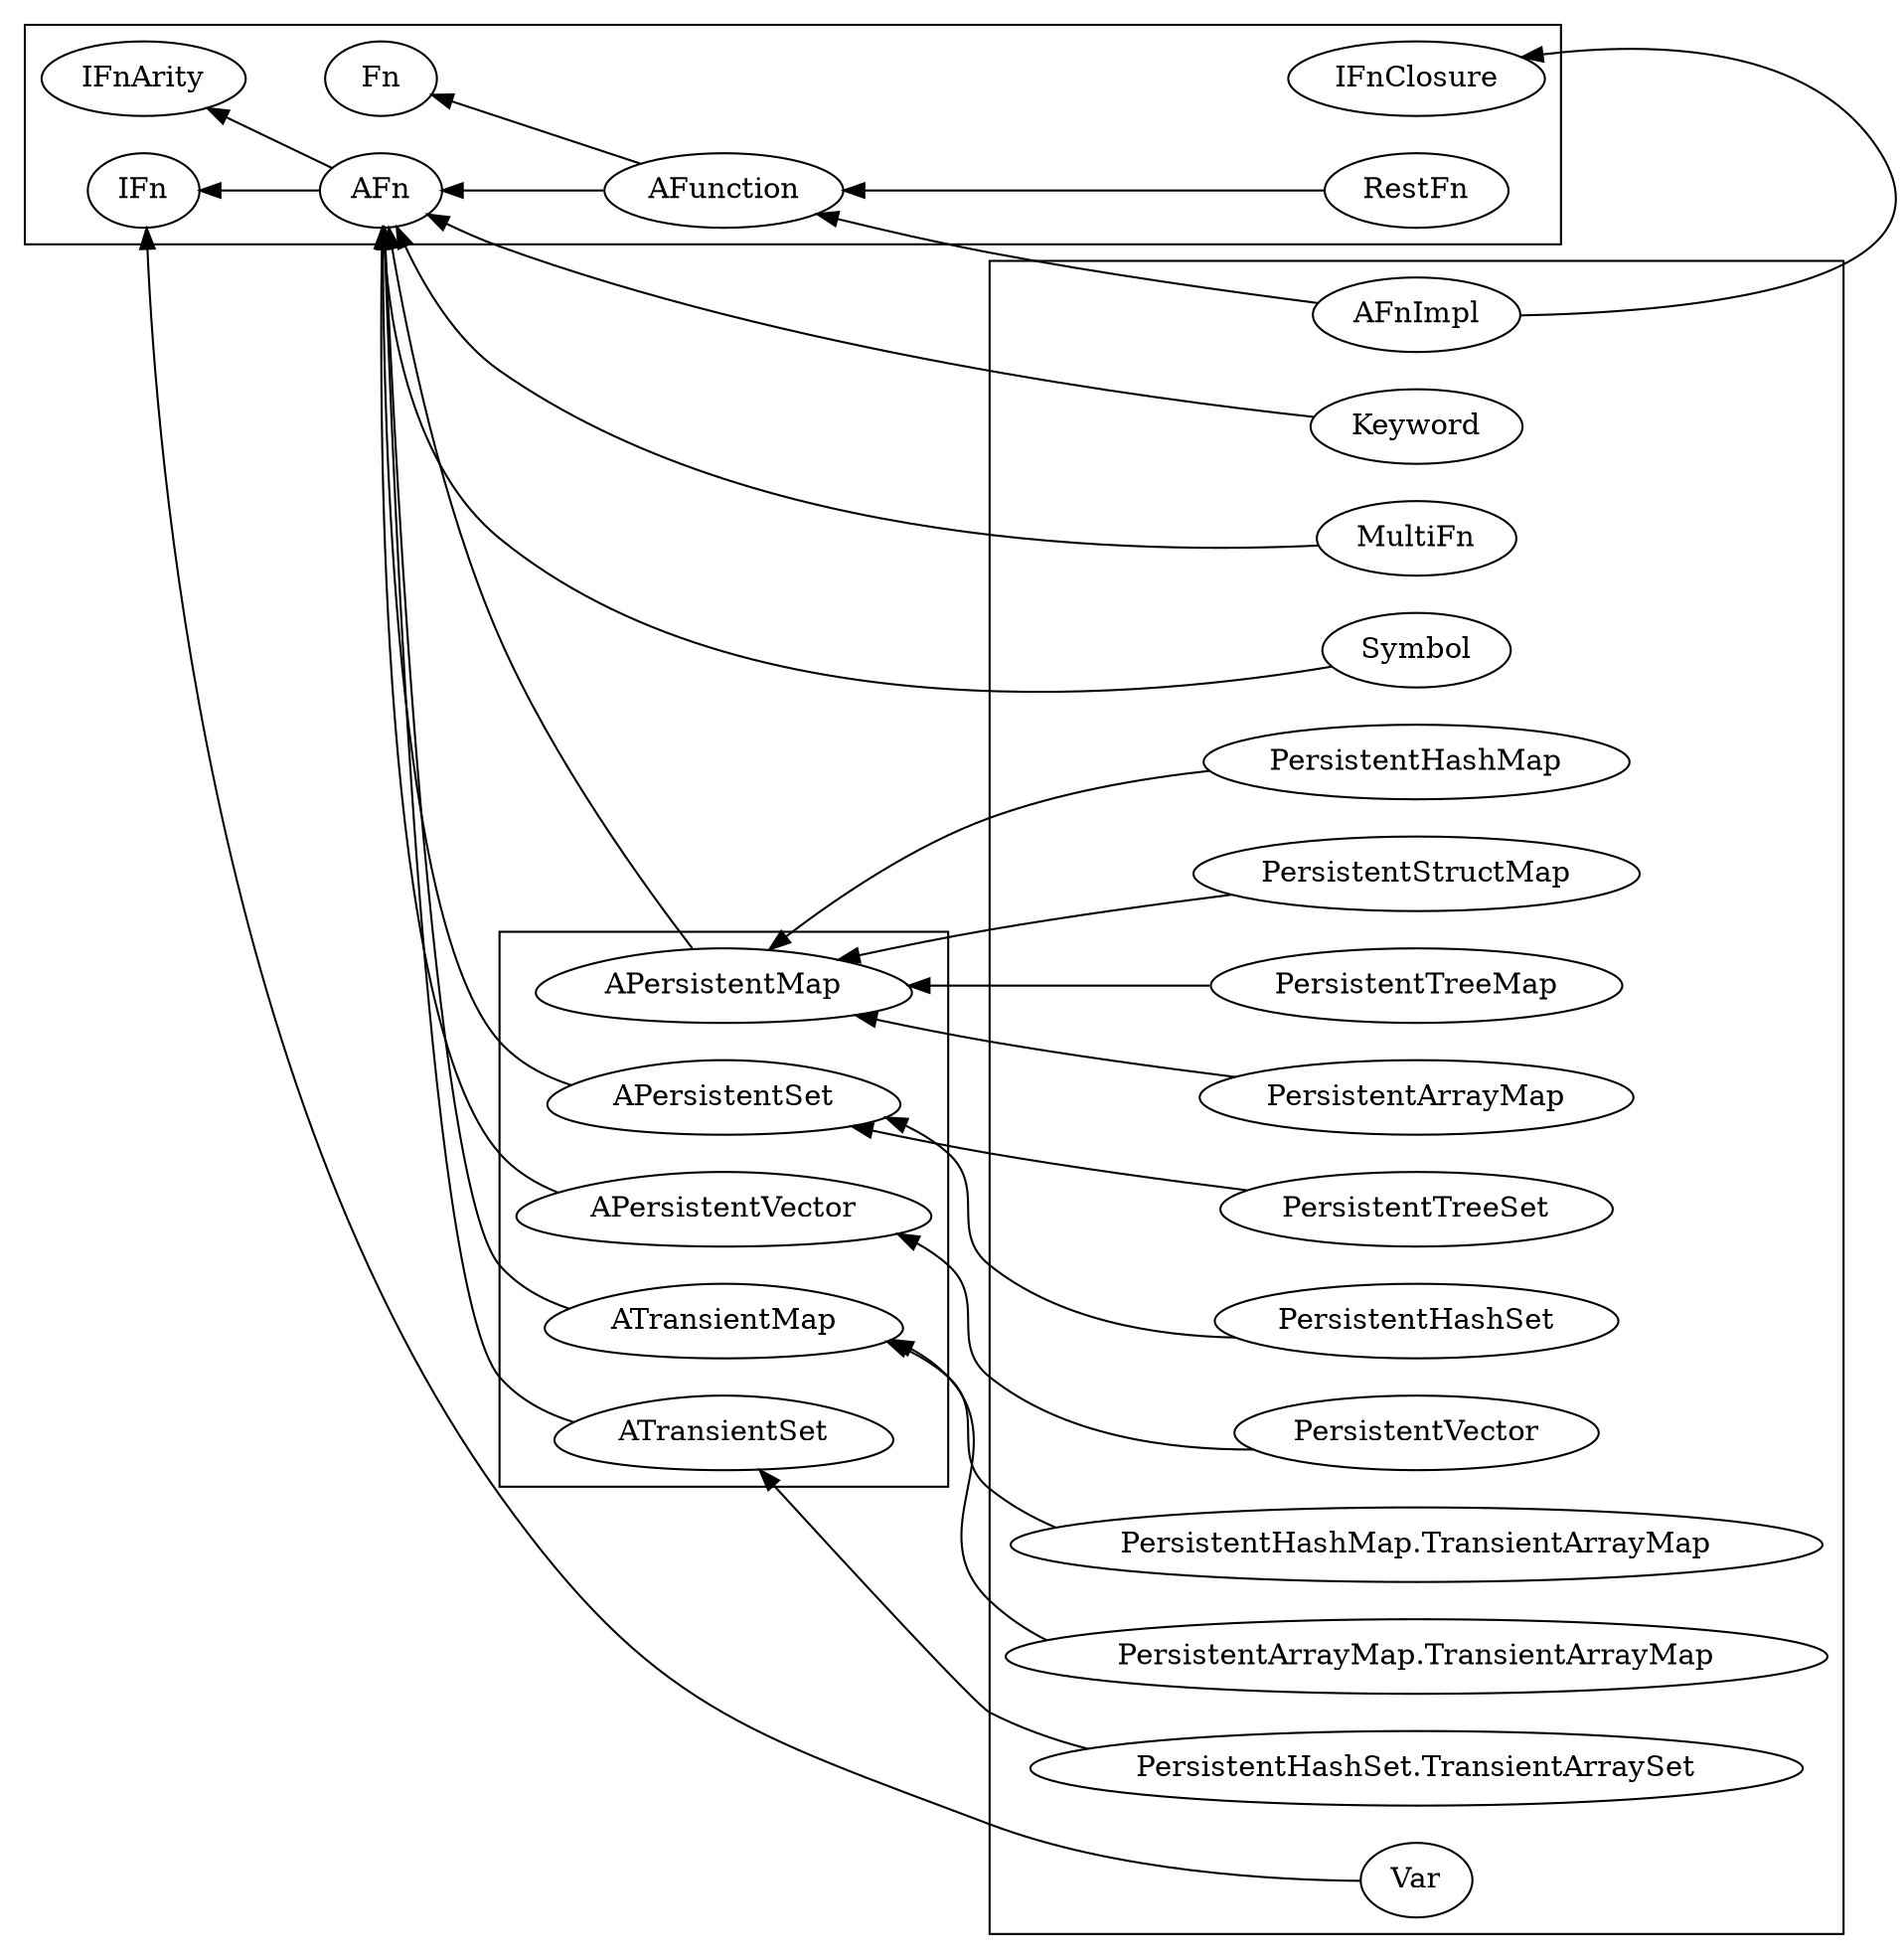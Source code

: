 strict digraph G {

rankdir = RL;

/* here start the interfaces */

node [shape=box];

subgraph clusterinterface {	

	node [shape=ellipse];
	
	Fn;
	IFn;
	IFnArity;
	IFnClosure;
	AFn -> { IFn, IFnArity };  		
	AFunction  -> {  AFn,  Fn };
	RestFn  -> {  AFunction };
	}


subgraph clusterabstract
{
	node [shape=egg];

	APersistentMap -> {  AFn  };
	APersistentSet  -> {  AFn };
	APersistentVector -> {  AFn };
	ATransientMap  -> {  AFn };
	ATransientSet  -> {  AFn };

	}

subgraph clusterclass {

	node [shape=ellipse]

	AFnImpl  -> {   AFunction, IFnClosure };
	Keyword -> {  AFn};
	MultiFn  -> {  AFn  };
	Symbol -> {  AFn };
	Var  -> {  IFn  };
	PersistentArrayMap  -> {  APersistentMap };
	PersistentHashMap  -> {  APersistentMap };
	PersistentHashSet -> {  APersistentSet};
	PersistentStructMap  -> {  APersistentMap};
	PersistentTreeMap  -> {  APersistentMap };
	PersistentTreeSet  -> {  APersistentSet};
	PersistentVector -> {  APersistentVector };
	"PersistentArrayMap.TransientArrayMap" -> ATransientMap;
	"PersistentHashMap.TransientArrayMap" -> ATransientMap;
	"PersistentHashSet.TransientArraySet" -> ATransientSet;
	}

}